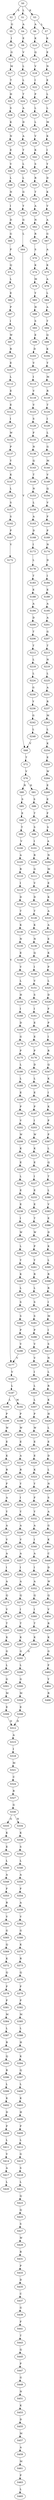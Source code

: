 strict digraph  {
	S0 -> S1 [ label = L ];
	S0 -> S2 [ label = S ];
	S0 -> S3 [ label = K ];
	S1 -> S4 [ label = A ];
	S2 -> S5 [ label = G ];
	S3 -> S6 [ label = A ];
	S3 -> S7 [ label = L ];
	S4 -> S8 [ label = E ];
	S5 -> S9 [ label = I ];
	S6 -> S10 [ label = K ];
	S7 -> S11 [ label = K ];
	S8 -> S12 [ label = V ];
	S9 -> S13 [ label = G ];
	S10 -> S14 [ label = Q ];
	S11 -> S15 [ label = E ];
	S12 -> S16 [ label = L ];
	S13 -> S17 [ label = M ];
	S14 -> S18 [ label = V ];
	S15 -> S19 [ label = N ];
	S16 -> S20 [ label = L ];
	S17 -> S21 [ label = T ];
	S18 -> S22 [ label = I ];
	S19 -> S23 [ label = E ];
	S20 -> S24 [ label = T ];
	S21 -> S25 [ label = H ];
	S22 -> S26 [ label = P ];
	S23 -> S27 [ label = L ];
	S24 -> S28 [ label = A ];
	S25 -> S29 [ label = S ];
	S26 -> S30 [ label = L ];
	S27 -> S31 [ label = L ];
	S28 -> S32 [ label = D ];
	S29 -> S33 [ label = K ];
	S30 -> S34 [ label = L ];
	S31 -> S35 [ label = M ];
	S32 -> S36 [ label = A ];
	S33 -> S37 [ label = N ];
	S34 -> S38 [ label = V ];
	S35 -> S39 [ label = K ];
	S36 -> S40 [ label = T ];
	S37 -> S41 [ label = E ];
	S38 -> S42 [ label = K ];
	S39 -> S43 [ label = I ];
	S40 -> S44 [ label = L ];
	S41 -> S45 [ label = V ];
	S42 -> S46 [ label = S ];
	S43 -> S47 [ label = Y ];
	S44 -> S48 [ label = L ];
	S45 -> S49 [ label = L ];
	S46 -> S50 [ label = R ];
	S47 -> S51 [ label = D ];
	S48 -> S52 [ label = G ];
	S49 -> S53 [ label = N ];
	S50 -> S54 [ label = T ];
	S51 -> S55 [ label = K ];
	S52 -> S56 [ label = Y ];
	S53 -> S57 [ label = I ];
	S54 -> S58 [ label = A ];
	S55 -> S59 [ label = V ];
	S56 -> S60 [ label = G ];
	S57 -> S61 [ label = D ];
	S58 -> S62 [ label = N ];
	S59 -> S63 [ label = A ];
	S60 -> S64 [ label = L ];
	S61 -> S65 [ label = G ];
	S62 -> S66 [ label = R ];
	S63 -> S67 [ label = G ];
	S64 -> S68 [ label = V ];
	S65 -> S69 [ label = P ];
	S66 -> S70 [ label = S ];
	S67 -> S71 [ label = A ];
	S68 -> S72 [ label = T ];
	S69 -> S73 [ label = Q ];
	S70 -> S74 [ label = K ];
	S71 -> S75 [ label = K ];
	S72 -> S76 [ label = V ];
	S73 -> S77 [ label = L ];
	S74 -> S78 [ label = M ];
	S75 -> S79 [ label = A ];
	S76 -> S80 [ label = R ];
	S76 -> S81 [ label = K ];
	S77 -> S82 [ label = E ];
	S78 -> S83 [ label = Y ];
	S79 -> S84 [ label = L ];
	S80 -> S85 [ label = S ];
	S81 -> S86 [ label = S ];
	S82 -> S87 [ label = P ];
	S83 -> S88 [ label = H ];
	S84 -> S89 [ label = A ];
	S85 -> S90 [ label = E ];
	S86 -> S91 [ label = T ];
	S87 -> S92 [ label = I ];
	S88 -> S93 [ label = S ];
	S89 -> S94 [ label = T ];
	S90 -> S95 [ label = T ];
	S91 -> S96 [ label = S ];
	S92 -> S97 [ label = W ];
	S93 -> S98 [ label = E ];
	S94 -> S99 [ label = Q ];
	S95 -> S100 [ label = V ];
	S96 -> S101 [ label = I ];
	S97 -> S102 [ label = R ];
	S98 -> S103 [ label = D ];
	S99 -> S104 [ label = K ];
	S100 -> S105 [ label = A ];
	S101 -> S106 [ label = R ];
	S102 -> S107 [ label = E ];
	S103 -> S108 [ label = V ];
	S104 -> S109 [ label = Y ];
	S105 -> S110 [ label = R ];
	S106 -> S111 [ label = G ];
	S107 -> S112 [ label = L ];
	S108 -> S113 [ label = I ];
	S109 -> S114 [ label = M ];
	S110 -> S115 [ label = I ];
	S111 -> S116 [ label = V ];
	S112 -> S117 [ label = E ];
	S113 -> S118 [ label = V ];
	S114 -> S119 [ label = R ];
	S115 -> S120 [ label = D ];
	S116 -> S121 [ label = D ];
	S117 -> S122 [ label = E ];
	S118 -> S123 [ label = V ];
	S119 -> S124 [ label = T ];
	S120 -> S125 [ label = T ];
	S121 -> S126 [ label = T ];
	S122 -> S127 [ label = I ];
	S123 -> S128 [ label = S ];
	S124 -> S129 [ label = I ];
	S125 -> S130 [ label = K ];
	S126 -> S131 [ label = K ];
	S127 -> S132 [ label = W ];
	S128 -> S133 [ label = F ];
	S129 -> S134 [ label = L ];
	S130 -> S135 [ label = N ];
	S131 -> S136 [ label = N ];
	S132 -> S137 [ label = P ];
	S133 -> S138 [ label = N ];
	S134 -> S139 [ label = G ];
	S135 -> S140 [ label = E ];
	S136 -> S141 [ label = Q ];
	S137 -> S142 [ label = Y ];
	S138 -> S143 [ label = Q ];
	S139 -> S144 [ label = M ];
	S140 -> S145 [ label = V ];
	S141 -> S146 [ label = I ];
	S142 -> S147 [ label = K ];
	S143 -> S148 [ label = T ];
	S144 -> S149 [ label = V ];
	S145 -> S150 [ label = L ];
	S146 -> S151 [ label = V ];
	S147 -> S152 [ label = L ];
	S148 -> S153 [ label = N ];
	S149 -> S154 [ label = Q ];
	S150 -> S155 [ label = H ];
	S151 -> S156 [ label = S ];
	S152 -> S157 [ label = S ];
	S153 -> S158 [ label = L ];
	S154 -> S159 [ label = V ];
	S155 -> S160 [ label = I ];
	S156 -> S161 [ label = I ];
	S157 -> S162 [ label = S ];
	S158 -> S163 [ label = A ];
	S159 -> S164 [ label = F ];
	S160 -> S165 [ label = D ];
	S161 -> S166 [ label = E ];
	S162 -> S167 [ label = P ];
	S163 -> S168 [ label = D ];
	S164 -> S169 [ label = P ];
	S165 -> S170 [ label = G ];
	S166 -> S171 [ label = E ];
	S167 -> S172 [ label = V ];
	S168 -> S173 [ label = I ];
	S169 -> S174 [ label = N ];
	S170 -> S175 [ label = P ];
	S171 -> S176 [ label = P ];
	S172 -> S177 [ label = V ];
	S173 -> S178 [ label = L ];
	S174 -> S179 [ label = D ];
	S175 -> S180 [ label = L ];
	S176 -> S181 [ label = D ];
	S177 -> S182 [ label = V ];
	S178 -> S183 [ label = T ];
	S179 -> S184 [ label = I ];
	S180 -> S185 [ label = L ];
	S181 -> S186 [ label = L ];
	S182 -> S187 [ label = L ];
	S183 -> S188 [ label = E ];
	S184 -> S189 [ label = E ];
	S185 -> S190 [ label = E ];
	S186 -> S191 [ label = E ];
	S187 -> S192 [ label = M ];
	S187 -> S193 [ label = L ];
	S188 -> S194 [ label = A ];
	S189 -> S195 [ label = A ];
	S190 -> S196 [ label = P ];
	S191 -> S197 [ label = P ];
	S192 -> S198 [ label = P ];
	S193 -> S199 [ label = P ];
	S194 -> S200 [ label = D ];
	S195 -> S201 [ label = A ];
	S196 -> S202 [ label = V ];
	S197 -> S203 [ label = I ];
	S198 -> S204 [ label = W ];
	S199 -> S205 [ label = W ];
	S200 -> S206 [ label = T ];
	S201 -> S207 [ label = G ];
	S202 -> S208 [ label = W ];
	S203 -> S209 [ label = W ];
	S204 -> S210 [ label = E ];
	S205 -> S211 [ label = E ];
	S206 -> S212 [ label = T ];
	S207 -> S213 [ label = T ];
	S208 -> S214 [ label = K ];
	S209 -> S215 [ label = K ];
	S210 -> S216 [ label = A ];
	S211 -> S217 [ label = K ];
	S212 -> S218 [ label = L ];
	S213 -> S219 [ label = N ];
	S214 -> S220 [ label = E ];
	S215 -> S221 [ label = E ];
	S216 -> S222 [ label = R ];
	S217 -> S223 [ label = R ];
	S218 -> S224 [ label = L ];
	S219 -> S225 [ label = L ];
	S220 -> S226 [ label = L ];
	S221 -> S227 [ label = I ];
	S222 -> S228 [ label = Y ];
	S223 -> S229 [ label = F ];
	S224 -> S230 [ label = G ];
	S225 -> S231 [ label = A ];
	S226 -> S232 [ label = E ];
	S227 -> S233 [ label = E ];
	S228 -> S234 [ label = I ];
	S229 -> S235 [ label = A ];
	S230 -> S236 [ label = Y ];
	S231 -> S237 [ label = R ];
	S232 -> S238 [ label = E ];
	S233 -> S239 [ label = E ];
	S234 -> S240 [ label = Y ];
	S235 -> S241 [ label = Y ];
	S236 -> S242 [ label = G ];
	S237 -> S243 [ label = M ];
	S238 -> S244 [ label = I ];
	S239 -> S245 [ label = T ];
	S240 -> S246 [ label = A ];
	S241 -> S247 [ label = A ];
	S242 -> S248 [ label = L ];
	S243 -> S249 [ label = L ];
	S244 -> S250 [ label = W ];
	S245 -> S251 [ label = W ];
	S246 -> S252 [ label = V ];
	S247 -> S253 [ label = V ];
	S248 -> S68 [ label = V ];
	S249 -> S254 [ label = K ];
	S250 -> S255 [ label = L ];
	S251 -> S256 [ label = P ];
	S252 -> S257 [ label = A ];
	S253 -> S258 [ label = A ];
	S254 -> S259 [ label = E ];
	S255 -> S260 [ label = Y ];
	S256 -> S261 [ label = Y ];
	S257 -> S262 [ label = I ];
	S258 -> S263 [ label = I ];
	S259 -> S264 [ label = W ];
	S260 -> S265 [ label = K ];
	S261 -> S266 [ label = R ];
	S262 -> S267 [ label = A ];
	S263 -> S268 [ label = A ];
	S264 -> S269 [ label = E ];
	S265 -> S270 [ label = L ];
	S266 -> S271 [ label = L ];
	S267 -> S272 [ label = Q ];
	S268 -> S273 [ label = Q ];
	S269 -> S274 [ label = E ];
	S270 -> S275 [ label = S ];
	S271 -> S276 [ label = S ];
	S272 -> S277 [ label = I ];
	S273 -> S278 [ label = V ];
	S274 -> S279 [ label = F ];
	S275 -> S280 [ label = S ];
	S276 -> S281 [ label = S ];
	S277 -> S282 [ label = T ];
	S278 -> S283 [ label = T ];
	S279 -> S284 [ label = S ];
	S280 -> S285 [ label = P ];
	S281 -> S286 [ label = P ];
	S282 -> S287 [ label = K ];
	S283 -> S288 [ label = K ];
	S284 -> S289 [ label = A ];
	S285 -> S290 [ label = V ];
	S286 -> S291 [ label = V ];
	S287 -> S292 [ label = G ];
	S288 -> S293 [ label = G ];
	S289 -> S294 [ label = N ];
	S290 -> S177 [ label = V ];
	S291 -> S295 [ label = V ];
	S292 -> S296 [ label = L ];
	S293 -> S297 [ label = L ];
	S294 -> S298 [ label = M ];
	S295 -> S299 [ label = I ];
	S296 -> S300 [ label = G ];
	S297 -> S301 [ label = G ];
	S298 -> S302 [ label = E ];
	S299 -> S303 [ label = L ];
	S300 -> S304 [ label = M ];
	S301 -> S305 [ label = M ];
	S302 -> S306 [ label = K ];
	S303 -> S307 [ label = L ];
	S304 -> S308 [ label = E ];
	S305 -> S309 [ label = E ];
	S306 -> S310 [ label = A ];
	S307 -> S311 [ label = P ];
	S308 -> S312 [ label = D ];
	S309 -> S312 [ label = D ];
	S310 -> S313 [ label = A ];
	S311 -> S314 [ label = W ];
	S312 -> S315 [ label = A ];
	S313 -> S316 [ label = E ];
	S314 -> S317 [ label = E ];
	S315 -> S318 [ label = I ];
	S316 -> S319 [ label = K ];
	S317 -> S320 [ label = E ];
	S318 -> S321 [ label = M ];
	S319 -> S322 [ label = P ];
	S320 -> S323 [ label = K ];
	S321 -> S324 [ label = C ];
	S322 -> S325 [ label = L ];
	S323 -> S326 [ label = Y ];
	S324 -> S327 [ label = R ];
	S325 -> S328 [ label = D ];
	S326 -> S329 [ label = F ];
	S327 -> S330 [ label = G ];
	S328 -> S331 [ label = F ];
	S329 -> S332 [ label = Y ];
	S330 -> S333 [ label = G ];
	S330 -> S334 [ label = N ];
	S331 -> S335 [ label = P ];
	S332 -> S336 [ label = A ];
	S333 -> S337 [ label = K ];
	S334 -> S338 [ label = K ];
	S335 -> S339 [ label = I ];
	S336 -> S340 [ label = I ];
	S337 -> S341 [ label = E ];
	S338 -> S342 [ label = S ];
	S339 -> S343 [ label = R ];
	S340 -> S344 [ label = A ];
	S341 -> S345 [ label = L ];
	S342 -> S346 [ label = L ];
	S343 -> S347 [ label = Q ];
	S344 -> S348 [ label = I ];
	S345 -> S349 [ label = A ];
	S346 -> S350 [ label = A ];
	S347 -> S351 [ label = K ];
	S348 -> S352 [ label = A ];
	S349 -> S353 [ label = F ];
	S350 -> S354 [ label = F ];
	S351 -> S355 [ label = I ];
	S352 -> S356 [ label = Q ];
	S353 -> S357 [ label = R ];
	S354 -> S358 [ label = A ];
	S355 -> S359 [ label = K ];
	S356 -> S360 [ label = I ];
	S357 -> S361 [ label = V ];
	S358 -> S362 [ label = V ];
	S359 -> S363 [ label = P ];
	S360 -> S364 [ label = T ];
	S361 -> S365 [ label = G ];
	S362 -> S366 [ label = G ];
	S363 -> S367 [ label = P ];
	S364 -> S368 [ label = K ];
	S365 -> S369 [ label = Q ];
	S366 -> S370 [ label = K ];
	S367 -> S371 [ label = L ];
	S368 -> S292 [ label = G ];
	S369 -> S372 [ label = K ];
	S370 -> S373 [ label = R ];
	S371 -> S374 [ label = Q ];
	S372 -> S375 [ label = Q ];
	S373 -> S376 [ label = Q ];
	S374 -> S377 [ label = T ];
	S375 -> S378 [ label = F ];
	S376 -> S379 [ label = F ];
	S377 -> S380 [ label = L ];
	S378 -> S381 [ label = P ];
	S379 -> S382 [ label = P ];
	S380 -> S383 [ label = V ];
	S381 -> S384 [ label = M ];
	S382 -> S385 [ label = M ];
	S383 -> S386 [ label = E ];
	S384 -> S387 [ label = L ];
	S385 -> S388 [ label = L ];
	S386 -> S389 [ label = D ];
	S387 -> S390 [ label = R ];
	S388 -> S391 [ label = H ];
	S389 -> S392 [ label = K ];
	S390 -> S393 [ label = Q ];
	S391 -> S394 [ label = K ];
	S392 -> S395 [ label = L ];
	S393 -> S396 [ label = R ];
	S394 -> S397 [ label = Q ];
	S395 -> S398 [ label = R ];
	S396 -> S399 [ label = L ];
	S397 -> S400 [ label = L ];
	S398 -> S401 [ label = R ];
	S399 -> S402 [ label = K ];
	S400 -> S403 [ label = K ];
	S401 -> S404 [ label = I ];
	S402 -> S405 [ label = D ];
	S403 -> S406 [ label = H ];
	S404 -> S407 [ label = M ];
	S405 -> S408 [ label = P ];
	S406 -> S409 [ label = P ];
	S407 -> S410 [ label = I ];
	S408 -> S411 [ label = L ];
	S409 -> S412 [ label = L ];
	S410 -> S413 [ label = S ];
	S411 -> S414 [ label = V ];
	S412 -> S415 [ label = G ];
	S413 -> S416 [ label = N ];
	S414 -> S417 [ label = A ];
	S415 -> S418 [ label = S ];
	S416 -> S419 [ label = L ];
	S417 -> S420 [ label = L ];
	S418 -> S421 [ label = L ];
	S419 -> S422 [ label = R ];
	S421 -> S423 [ label = Q ];
	S422 -> S424 [ label = K ];
	S423 -> S425 [ label = Q ];
	S424 -> S426 [ label = H ];
	S425 -> S427 [ label = S ];
	S426 -> S428 [ label = L ];
	S427 -> S429 [ label = W ];
	S428 -> S430 [ label = E ];
	S429 -> S431 [ label = R ];
	S430 -> S432 [ label = D ];
	S431 -> S433 [ label = P ];
	S432 -> S434 [ label = L ];
	S433 -> S435 [ label = D ];
	S434 -> S436 [ label = N ];
	S435 -> S437 [ label = C ];
	S436 -> S438 [ label = S ];
	S437 -> S439 [ label = G ];
	S438 -> S440 [ label = A ];
	S439 -> S441 [ label = F ];
	S440 -> S442 [ label = G ];
	S441 -> S443 [ label = T ];
	S442 -> S444 [ label = K ];
	S443 -> S445 [ label = Q ];
	S444 -> S446 [ label = C ];
	S445 -> S447 [ label = P ];
	S446 -> S448 [ label = D ];
	S447 -> S449 [ label = G ];
	S448 -> S450 [ label = W ];
	S449 -> S451 [ label = N ];
	S450 -> S452 [ label = Q ];
	S451 -> S453 [ label = K ];
	S452 -> S454 [ label = V ];
	S453 -> S455 [ label = D ];
	S454 -> S456 [ label = R ];
	S455 -> S457 [ label = M ];
	S456 -> S458 [ label = K ];
	S457 -> S459 [ label = A ];
	S458 -> S460 [ label = G ];
	S459 -> S461 [ label = M ];
	S460 -> S462 [ label = F ];
	S461 -> S463 [ label = P ];
	S462 -> S464 [ label = Y ];
	S463 -> S465 [ label = L ];
	S464 -> S466 [ label = R ];
}
